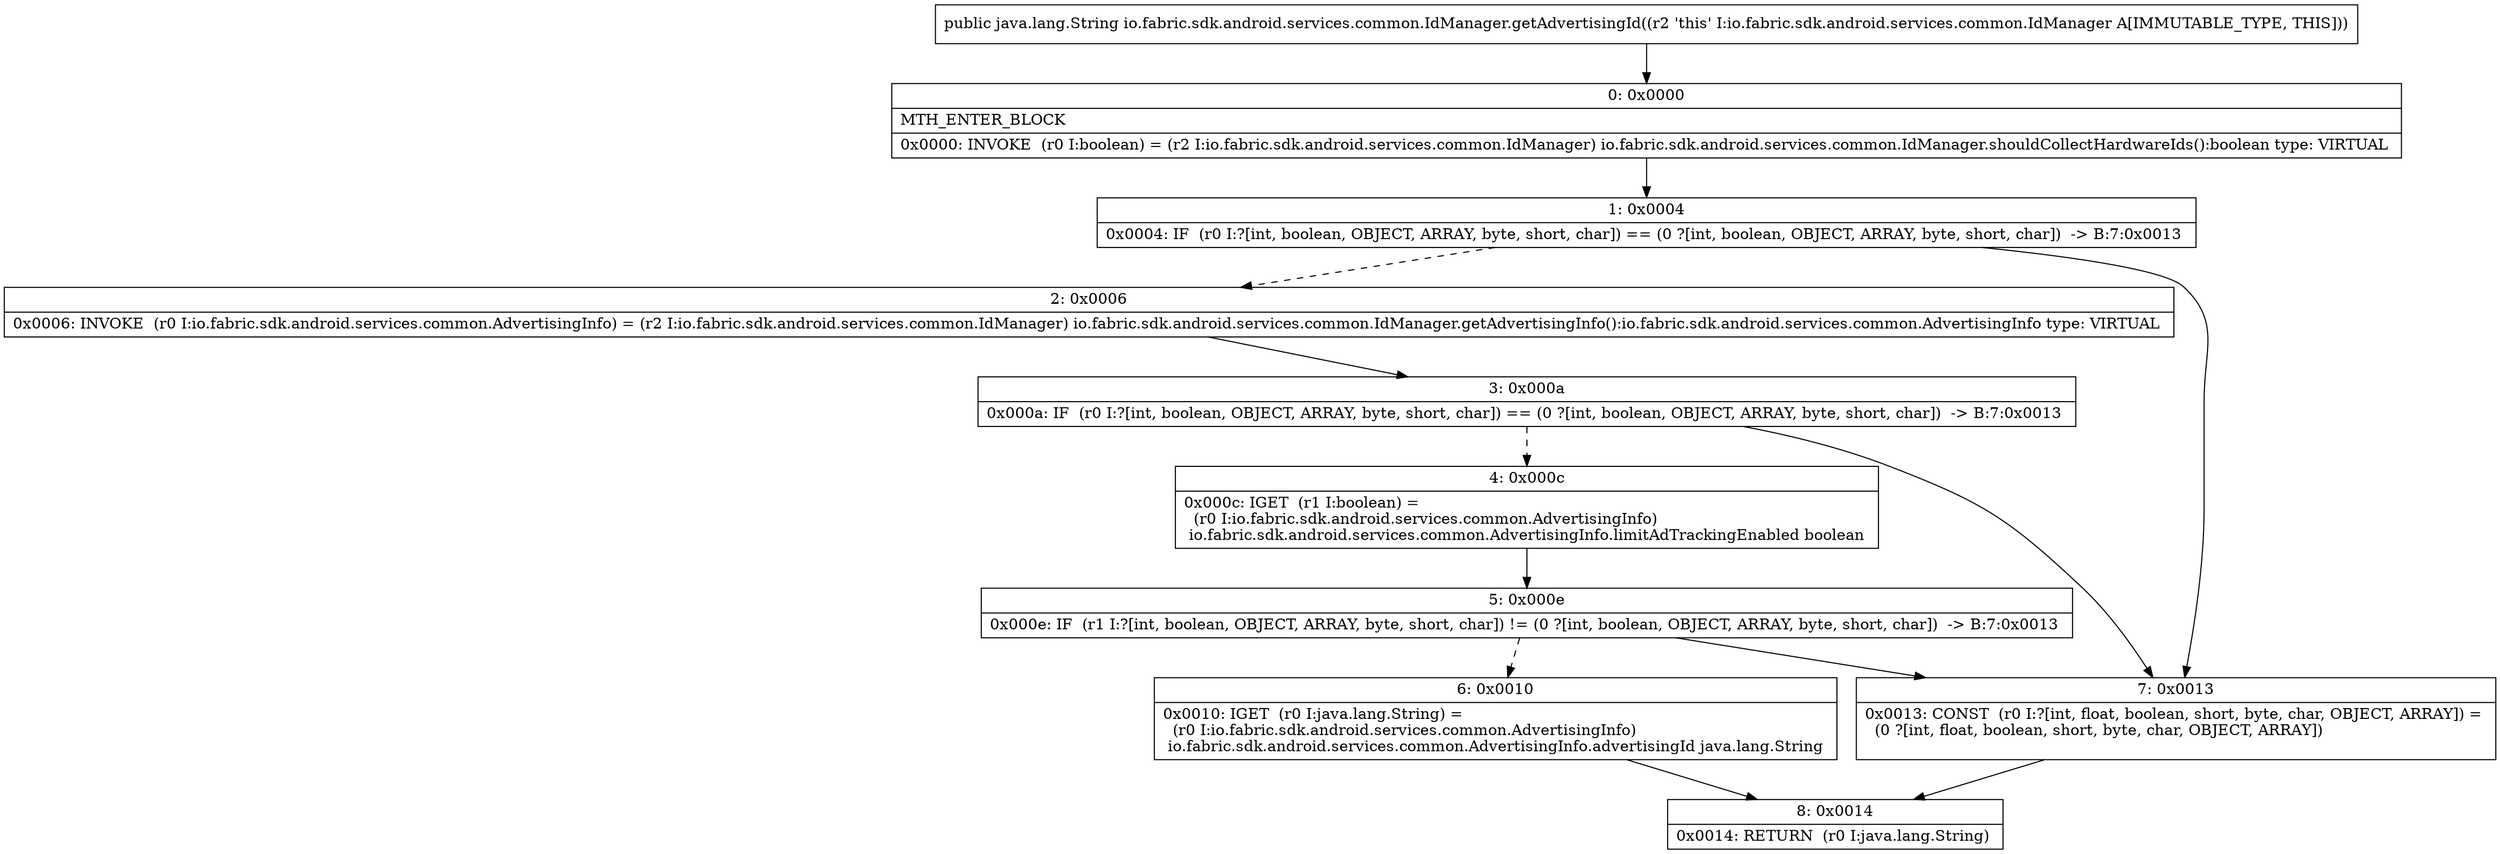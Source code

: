 digraph "CFG forio.fabric.sdk.android.services.common.IdManager.getAdvertisingId()Ljava\/lang\/String;" {
Node_0 [shape=record,label="{0\:\ 0x0000|MTH_ENTER_BLOCK\l|0x0000: INVOKE  (r0 I:boolean) = (r2 I:io.fabric.sdk.android.services.common.IdManager) io.fabric.sdk.android.services.common.IdManager.shouldCollectHardwareIds():boolean type: VIRTUAL \l}"];
Node_1 [shape=record,label="{1\:\ 0x0004|0x0004: IF  (r0 I:?[int, boolean, OBJECT, ARRAY, byte, short, char]) == (0 ?[int, boolean, OBJECT, ARRAY, byte, short, char])  \-\> B:7:0x0013 \l}"];
Node_2 [shape=record,label="{2\:\ 0x0006|0x0006: INVOKE  (r0 I:io.fabric.sdk.android.services.common.AdvertisingInfo) = (r2 I:io.fabric.sdk.android.services.common.IdManager) io.fabric.sdk.android.services.common.IdManager.getAdvertisingInfo():io.fabric.sdk.android.services.common.AdvertisingInfo type: VIRTUAL \l}"];
Node_3 [shape=record,label="{3\:\ 0x000a|0x000a: IF  (r0 I:?[int, boolean, OBJECT, ARRAY, byte, short, char]) == (0 ?[int, boolean, OBJECT, ARRAY, byte, short, char])  \-\> B:7:0x0013 \l}"];
Node_4 [shape=record,label="{4\:\ 0x000c|0x000c: IGET  (r1 I:boolean) = \l  (r0 I:io.fabric.sdk.android.services.common.AdvertisingInfo)\l io.fabric.sdk.android.services.common.AdvertisingInfo.limitAdTrackingEnabled boolean \l}"];
Node_5 [shape=record,label="{5\:\ 0x000e|0x000e: IF  (r1 I:?[int, boolean, OBJECT, ARRAY, byte, short, char]) != (0 ?[int, boolean, OBJECT, ARRAY, byte, short, char])  \-\> B:7:0x0013 \l}"];
Node_6 [shape=record,label="{6\:\ 0x0010|0x0010: IGET  (r0 I:java.lang.String) = \l  (r0 I:io.fabric.sdk.android.services.common.AdvertisingInfo)\l io.fabric.sdk.android.services.common.AdvertisingInfo.advertisingId java.lang.String \l}"];
Node_7 [shape=record,label="{7\:\ 0x0013|0x0013: CONST  (r0 I:?[int, float, boolean, short, byte, char, OBJECT, ARRAY]) = \l  (0 ?[int, float, boolean, short, byte, char, OBJECT, ARRAY])\l \l}"];
Node_8 [shape=record,label="{8\:\ 0x0014|0x0014: RETURN  (r0 I:java.lang.String) \l}"];
MethodNode[shape=record,label="{public java.lang.String io.fabric.sdk.android.services.common.IdManager.getAdvertisingId((r2 'this' I:io.fabric.sdk.android.services.common.IdManager A[IMMUTABLE_TYPE, THIS])) }"];
MethodNode -> Node_0;
Node_0 -> Node_1;
Node_1 -> Node_2[style=dashed];
Node_1 -> Node_7;
Node_2 -> Node_3;
Node_3 -> Node_4[style=dashed];
Node_3 -> Node_7;
Node_4 -> Node_5;
Node_5 -> Node_6[style=dashed];
Node_5 -> Node_7;
Node_6 -> Node_8;
Node_7 -> Node_8;
}

